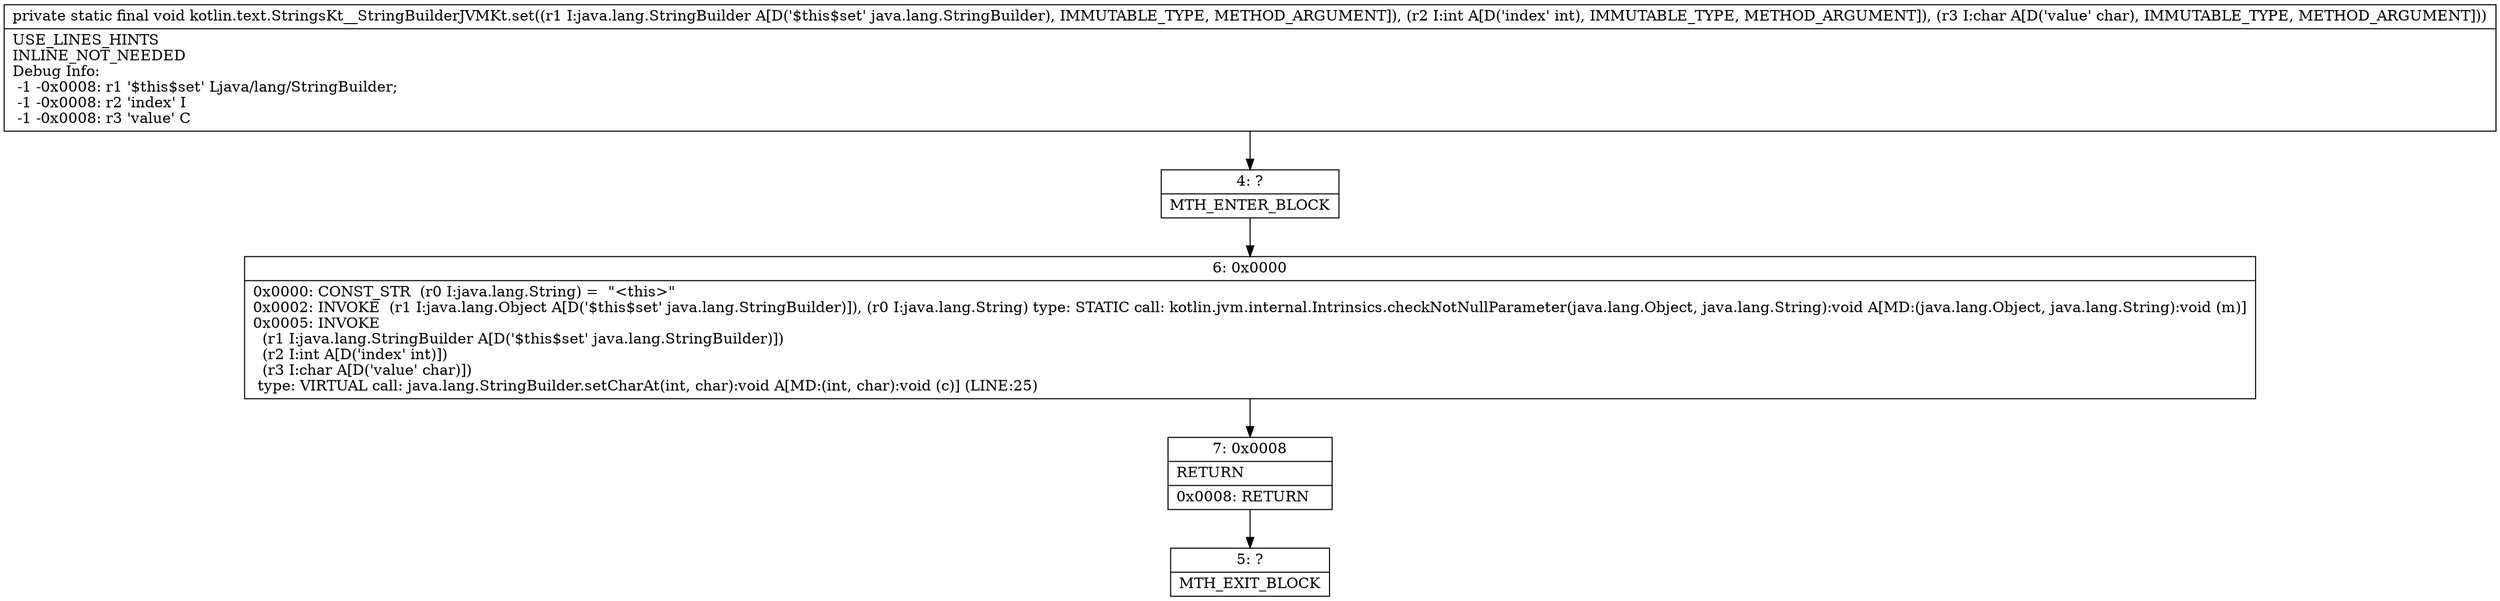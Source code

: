 digraph "CFG forkotlin.text.StringsKt__StringBuilderJVMKt.set(Ljava\/lang\/StringBuilder;IC)V" {
Node_4 [shape=record,label="{4\:\ ?|MTH_ENTER_BLOCK\l}"];
Node_6 [shape=record,label="{6\:\ 0x0000|0x0000: CONST_STR  (r0 I:java.lang.String) =  \"\<this\>\" \l0x0002: INVOKE  (r1 I:java.lang.Object A[D('$this$set' java.lang.StringBuilder)]), (r0 I:java.lang.String) type: STATIC call: kotlin.jvm.internal.Intrinsics.checkNotNullParameter(java.lang.Object, java.lang.String):void A[MD:(java.lang.Object, java.lang.String):void (m)]\l0x0005: INVOKE  \l  (r1 I:java.lang.StringBuilder A[D('$this$set' java.lang.StringBuilder)])\l  (r2 I:int A[D('index' int)])\l  (r3 I:char A[D('value' char)])\l type: VIRTUAL call: java.lang.StringBuilder.setCharAt(int, char):void A[MD:(int, char):void (c)] (LINE:25)\l}"];
Node_7 [shape=record,label="{7\:\ 0x0008|RETURN\l|0x0008: RETURN   \l}"];
Node_5 [shape=record,label="{5\:\ ?|MTH_EXIT_BLOCK\l}"];
MethodNode[shape=record,label="{private static final void kotlin.text.StringsKt__StringBuilderJVMKt.set((r1 I:java.lang.StringBuilder A[D('$this$set' java.lang.StringBuilder), IMMUTABLE_TYPE, METHOD_ARGUMENT]), (r2 I:int A[D('index' int), IMMUTABLE_TYPE, METHOD_ARGUMENT]), (r3 I:char A[D('value' char), IMMUTABLE_TYPE, METHOD_ARGUMENT]))  | USE_LINES_HINTS\lINLINE_NOT_NEEDED\lDebug Info:\l  \-1 \-0x0008: r1 '$this$set' Ljava\/lang\/StringBuilder;\l  \-1 \-0x0008: r2 'index' I\l  \-1 \-0x0008: r3 'value' C\l}"];
MethodNode -> Node_4;Node_4 -> Node_6;
Node_6 -> Node_7;
Node_7 -> Node_5;
}

